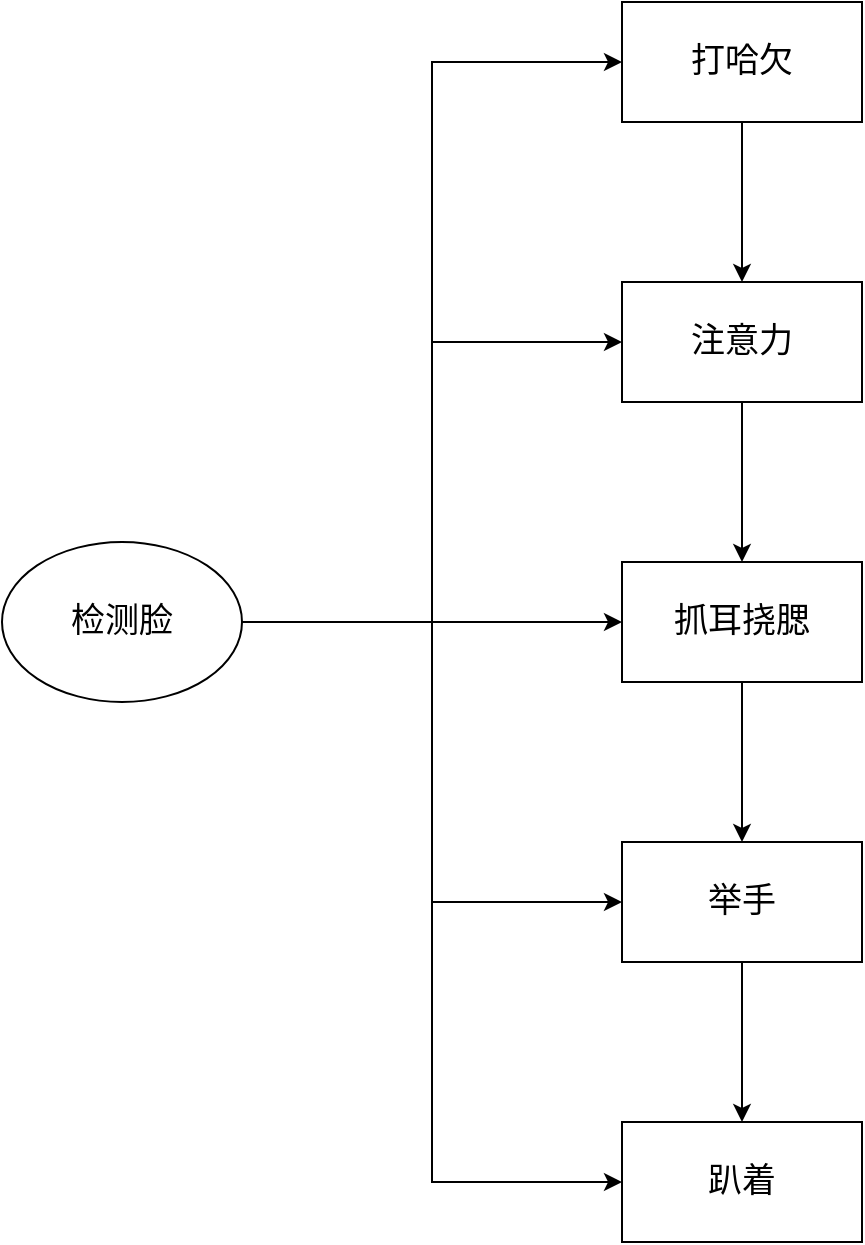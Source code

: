 <mxfile version="13.11.0" type="github">
  <diagram id="WoKJdyEFSwbbimIRJlxn" name="Page-1">
    <mxGraphModel dx="2184" dy="809" grid="1" gridSize="10" guides="1" tooltips="1" connect="1" arrows="1" fold="1" page="1" pageScale="1" pageWidth="827" pageHeight="1169" math="0" shadow="0">
      <root>
        <mxCell id="0" />
        <mxCell id="1" parent="0" />
        <mxCell id="EV_--CkJ-o02wKLgaIJ7-3" value="" style="edgeStyle=orthogonalEdgeStyle;rounded=0;orthogonalLoop=1;jettySize=auto;html=1;fontSize=17;fontFamily=Times New Roman;" edge="1" parent="1" source="EV_--CkJ-o02wKLgaIJ7-1" target="EV_--CkJ-o02wKLgaIJ7-2">
          <mxGeometry relative="1" as="geometry" />
        </mxCell>
        <mxCell id="EV_--CkJ-o02wKLgaIJ7-1" value="打哈欠" style="rounded=0;whiteSpace=wrap;html=1;fontSize=17;fontFamily=Times New Roman;" vertex="1" parent="1">
          <mxGeometry x="80" y="200" width="120" height="60" as="geometry" />
        </mxCell>
        <mxCell id="EV_--CkJ-o02wKLgaIJ7-5" value="" style="edgeStyle=orthogonalEdgeStyle;rounded=0;orthogonalLoop=1;jettySize=auto;html=1;fontSize=17;fontFamily=Times New Roman;" edge="1" parent="1" source="EV_--CkJ-o02wKLgaIJ7-2" target="EV_--CkJ-o02wKLgaIJ7-4">
          <mxGeometry relative="1" as="geometry" />
        </mxCell>
        <mxCell id="EV_--CkJ-o02wKLgaIJ7-2" value="注意力" style="rounded=0;whiteSpace=wrap;html=1;fontSize=17;fontFamily=Times New Roman;" vertex="1" parent="1">
          <mxGeometry x="80" y="340" width="120" height="60" as="geometry" />
        </mxCell>
        <mxCell id="EV_--CkJ-o02wKLgaIJ7-7" value="" style="edgeStyle=orthogonalEdgeStyle;rounded=0;orthogonalLoop=1;jettySize=auto;html=1;fontSize=17;fontFamily=Times New Roman;" edge="1" parent="1" source="EV_--CkJ-o02wKLgaIJ7-4" target="EV_--CkJ-o02wKLgaIJ7-6">
          <mxGeometry relative="1" as="geometry" />
        </mxCell>
        <mxCell id="EV_--CkJ-o02wKLgaIJ7-4" value="抓耳挠腮" style="rounded=0;whiteSpace=wrap;html=1;fontSize=17;fontFamily=Times New Roman;" vertex="1" parent="1">
          <mxGeometry x="80" y="480" width="120" height="60" as="geometry" />
        </mxCell>
        <mxCell id="EV_--CkJ-o02wKLgaIJ7-9" value="" style="edgeStyle=orthogonalEdgeStyle;rounded=0;orthogonalLoop=1;jettySize=auto;html=1;fontSize=17;fontFamily=Times New Roman;" edge="1" parent="1" source="EV_--CkJ-o02wKLgaIJ7-6" target="EV_--CkJ-o02wKLgaIJ7-8">
          <mxGeometry relative="1" as="geometry" />
        </mxCell>
        <mxCell id="EV_--CkJ-o02wKLgaIJ7-6" value="举手" style="rounded=0;whiteSpace=wrap;html=1;fontSize=17;fontFamily=Times New Roman;" vertex="1" parent="1">
          <mxGeometry x="80" y="620" width="120" height="60" as="geometry" />
        </mxCell>
        <mxCell id="EV_--CkJ-o02wKLgaIJ7-8" value="趴着" style="rounded=0;whiteSpace=wrap;html=1;fontSize=17;fontFamily=Times New Roman;" vertex="1" parent="1">
          <mxGeometry x="80" y="760" width="120" height="60" as="geometry" />
        </mxCell>
        <mxCell id="EV_--CkJ-o02wKLgaIJ7-11" style="edgeStyle=orthogonalEdgeStyle;rounded=0;orthogonalLoop=1;jettySize=auto;html=1;fontSize=17;fontFamily=Times New Roman;" edge="1" parent="1" source="EV_--CkJ-o02wKLgaIJ7-10" target="EV_--CkJ-o02wKLgaIJ7-4">
          <mxGeometry relative="1" as="geometry" />
        </mxCell>
        <mxCell id="EV_--CkJ-o02wKLgaIJ7-12" style="edgeStyle=orthogonalEdgeStyle;rounded=0;orthogonalLoop=1;jettySize=auto;html=1;entryX=0;entryY=0.5;entryDx=0;entryDy=0;fontSize=17;fontFamily=Times New Roman;" edge="1" parent="1" source="EV_--CkJ-o02wKLgaIJ7-10" target="EV_--CkJ-o02wKLgaIJ7-2">
          <mxGeometry relative="1" as="geometry" />
        </mxCell>
        <mxCell id="EV_--CkJ-o02wKLgaIJ7-13" style="edgeStyle=orthogonalEdgeStyle;rounded=0;orthogonalLoop=1;jettySize=auto;html=1;entryX=0;entryY=0.5;entryDx=0;entryDy=0;fontSize=17;fontFamily=Times New Roman;" edge="1" parent="1" source="EV_--CkJ-o02wKLgaIJ7-10" target="EV_--CkJ-o02wKLgaIJ7-1">
          <mxGeometry relative="1" as="geometry" />
        </mxCell>
        <mxCell id="EV_--CkJ-o02wKLgaIJ7-14" style="edgeStyle=orthogonalEdgeStyle;rounded=0;orthogonalLoop=1;jettySize=auto;html=1;entryX=0;entryY=0.5;entryDx=0;entryDy=0;fontSize=17;fontFamily=Times New Roman;" edge="1" parent="1" source="EV_--CkJ-o02wKLgaIJ7-10" target="EV_--CkJ-o02wKLgaIJ7-6">
          <mxGeometry relative="1" as="geometry" />
        </mxCell>
        <mxCell id="EV_--CkJ-o02wKLgaIJ7-15" style="edgeStyle=orthogonalEdgeStyle;rounded=0;orthogonalLoop=1;jettySize=auto;html=1;entryX=0;entryY=0.5;entryDx=0;entryDy=0;fontSize=17;fontFamily=Times New Roman;" edge="1" parent="1" source="EV_--CkJ-o02wKLgaIJ7-10" target="EV_--CkJ-o02wKLgaIJ7-8">
          <mxGeometry relative="1" as="geometry" />
        </mxCell>
        <mxCell id="EV_--CkJ-o02wKLgaIJ7-10" value="检测脸" style="ellipse;whiteSpace=wrap;html=1;fontSize=17;fontFamily=Times New Roman;" vertex="1" parent="1">
          <mxGeometry x="-230" y="470" width="120" height="80" as="geometry" />
        </mxCell>
      </root>
    </mxGraphModel>
  </diagram>
</mxfile>
